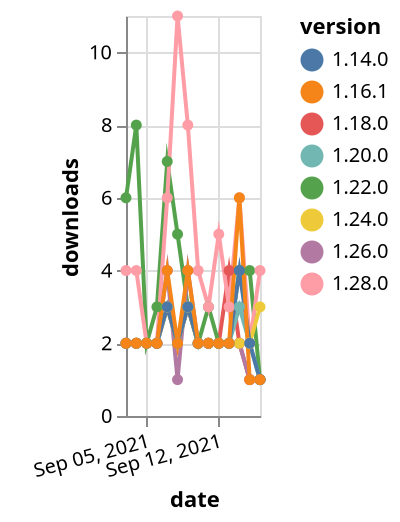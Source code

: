 {"$schema": "https://vega.github.io/schema/vega-lite/v5.json", "description": "A simple bar chart with embedded data.", "data": {"values": [{"date": "2021-09-03", "total": 2716, "delta": 2, "version": "1.18.0"}, {"date": "2021-09-04", "total": 2718, "delta": 2, "version": "1.18.0"}, {"date": "2021-09-05", "total": 2720, "delta": 2, "version": "1.18.0"}, {"date": "2021-09-06", "total": 2722, "delta": 2, "version": "1.18.0"}, {"date": "2021-09-07", "total": 2725, "delta": 3, "version": "1.18.0"}, {"date": "2021-09-08", "total": 2727, "delta": 2, "version": "1.18.0"}, {"date": "2021-09-09", "total": 2730, "delta": 3, "version": "1.18.0"}, {"date": "2021-09-10", "total": 2732, "delta": 2, "version": "1.18.0"}, {"date": "2021-09-11", "total": 2734, "delta": 2, "version": "1.18.0"}, {"date": "2021-09-12", "total": 2736, "delta": 2, "version": "1.18.0"}, {"date": "2021-09-13", "total": 2740, "delta": 4, "version": "1.18.0"}, {"date": "2021-09-14", "total": 2742, "delta": 2, "version": "1.18.0"}, {"date": "2021-09-15", "total": 2743, "delta": 1, "version": "1.18.0"}, {"date": "2021-09-16", "total": 2744, "delta": 1, "version": "1.18.0"}, {"date": "2021-09-03", "total": 3157, "delta": 6, "version": "1.22.0"}, {"date": "2021-09-04", "total": 3165, "delta": 8, "version": "1.22.0"}, {"date": "2021-09-05", "total": 3167, "delta": 2, "version": "1.22.0"}, {"date": "2021-09-06", "total": 3170, "delta": 3, "version": "1.22.0"}, {"date": "2021-09-07", "total": 3177, "delta": 7, "version": "1.22.0"}, {"date": "2021-09-08", "total": 3182, "delta": 5, "version": "1.22.0"}, {"date": "2021-09-09", "total": 3185, "delta": 3, "version": "1.22.0"}, {"date": "2021-09-10", "total": 3187, "delta": 2, "version": "1.22.0"}, {"date": "2021-09-11", "total": 3190, "delta": 3, "version": "1.22.0"}, {"date": "2021-09-12", "total": 3192, "delta": 2, "version": "1.22.0"}, {"date": "2021-09-13", "total": 3194, "delta": 2, "version": "1.22.0"}, {"date": "2021-09-14", "total": 3198, "delta": 4, "version": "1.22.0"}, {"date": "2021-09-15", "total": 3202, "delta": 4, "version": "1.22.0"}, {"date": "2021-09-16", "total": 3203, "delta": 1, "version": "1.22.0"}, {"date": "2021-09-03", "total": 383, "delta": 4, "version": "1.28.0"}, {"date": "2021-09-04", "total": 387, "delta": 4, "version": "1.28.0"}, {"date": "2021-09-05", "total": 389, "delta": 2, "version": "1.28.0"}, {"date": "2021-09-06", "total": 391, "delta": 2, "version": "1.28.0"}, {"date": "2021-09-07", "total": 397, "delta": 6, "version": "1.28.0"}, {"date": "2021-09-08", "total": 408, "delta": 11, "version": "1.28.0"}, {"date": "2021-09-09", "total": 416, "delta": 8, "version": "1.28.0"}, {"date": "2021-09-10", "total": 420, "delta": 4, "version": "1.28.0"}, {"date": "2021-09-11", "total": 423, "delta": 3, "version": "1.28.0"}, {"date": "2021-09-12", "total": 428, "delta": 5, "version": "1.28.0"}, {"date": "2021-09-13", "total": 431, "delta": 3, "version": "1.28.0"}, {"date": "2021-09-14", "total": 437, "delta": 6, "version": "1.28.0"}, {"date": "2021-09-15", "total": 439, "delta": 2, "version": "1.28.0"}, {"date": "2021-09-16", "total": 443, "delta": 4, "version": "1.28.0"}, {"date": "2021-09-03", "total": 1262, "delta": 2, "version": "1.26.0"}, {"date": "2021-09-04", "total": 1264, "delta": 2, "version": "1.26.0"}, {"date": "2021-09-05", "total": 1266, "delta": 2, "version": "1.26.0"}, {"date": "2021-09-06", "total": 1268, "delta": 2, "version": "1.26.0"}, {"date": "2021-09-07", "total": 1272, "delta": 4, "version": "1.26.0"}, {"date": "2021-09-08", "total": 1273, "delta": 1, "version": "1.26.0"}, {"date": "2021-09-09", "total": 1277, "delta": 4, "version": "1.26.0"}, {"date": "2021-09-10", "total": 1279, "delta": 2, "version": "1.26.0"}, {"date": "2021-09-11", "total": 1281, "delta": 2, "version": "1.26.0"}, {"date": "2021-09-12", "total": 1283, "delta": 2, "version": "1.26.0"}, {"date": "2021-09-13", "total": 1285, "delta": 2, "version": "1.26.0"}, {"date": "2021-09-14", "total": 1287, "delta": 2, "version": "1.26.0"}, {"date": "2021-09-15", "total": 1288, "delta": 1, "version": "1.26.0"}, {"date": "2021-09-16", "total": 1289, "delta": 1, "version": "1.26.0"}, {"date": "2021-09-03", "total": 1817, "delta": 2, "version": "1.20.0"}, {"date": "2021-09-04", "total": 1819, "delta": 2, "version": "1.20.0"}, {"date": "2021-09-05", "total": 1821, "delta": 2, "version": "1.20.0"}, {"date": "2021-09-06", "total": 1823, "delta": 2, "version": "1.20.0"}, {"date": "2021-09-07", "total": 1826, "delta": 3, "version": "1.20.0"}, {"date": "2021-09-08", "total": 1828, "delta": 2, "version": "1.20.0"}, {"date": "2021-09-09", "total": 1831, "delta": 3, "version": "1.20.0"}, {"date": "2021-09-10", "total": 1833, "delta": 2, "version": "1.20.0"}, {"date": "2021-09-11", "total": 1835, "delta": 2, "version": "1.20.0"}, {"date": "2021-09-12", "total": 1837, "delta": 2, "version": "1.20.0"}, {"date": "2021-09-13", "total": 1839, "delta": 2, "version": "1.20.0"}, {"date": "2021-09-14", "total": 1842, "delta": 3, "version": "1.20.0"}, {"date": "2021-09-15", "total": 1844, "delta": 2, "version": "1.20.0"}, {"date": "2021-09-16", "total": 1845, "delta": 1, "version": "1.20.0"}, {"date": "2021-09-03", "total": 1125, "delta": 2, "version": "1.24.0"}, {"date": "2021-09-04", "total": 1127, "delta": 2, "version": "1.24.0"}, {"date": "2021-09-05", "total": 1129, "delta": 2, "version": "1.24.0"}, {"date": "2021-09-06", "total": 1131, "delta": 2, "version": "1.24.0"}, {"date": "2021-09-07", "total": 1134, "delta": 3, "version": "1.24.0"}, {"date": "2021-09-08", "total": 1136, "delta": 2, "version": "1.24.0"}, {"date": "2021-09-09", "total": 1139, "delta": 3, "version": "1.24.0"}, {"date": "2021-09-10", "total": 1141, "delta": 2, "version": "1.24.0"}, {"date": "2021-09-11", "total": 1143, "delta": 2, "version": "1.24.0"}, {"date": "2021-09-12", "total": 1145, "delta": 2, "version": "1.24.0"}, {"date": "2021-09-13", "total": 1147, "delta": 2, "version": "1.24.0"}, {"date": "2021-09-14", "total": 1149, "delta": 2, "version": "1.24.0"}, {"date": "2021-09-15", "total": 1151, "delta": 2, "version": "1.24.0"}, {"date": "2021-09-16", "total": 1154, "delta": 3, "version": "1.24.0"}, {"date": "2021-09-03", "total": 2731, "delta": 2, "version": "1.14.0"}, {"date": "2021-09-04", "total": 2733, "delta": 2, "version": "1.14.0"}, {"date": "2021-09-05", "total": 2735, "delta": 2, "version": "1.14.0"}, {"date": "2021-09-06", "total": 2737, "delta": 2, "version": "1.14.0"}, {"date": "2021-09-07", "total": 2740, "delta": 3, "version": "1.14.0"}, {"date": "2021-09-08", "total": 2742, "delta": 2, "version": "1.14.0"}, {"date": "2021-09-09", "total": 2745, "delta": 3, "version": "1.14.0"}, {"date": "2021-09-10", "total": 2747, "delta": 2, "version": "1.14.0"}, {"date": "2021-09-11", "total": 2749, "delta": 2, "version": "1.14.0"}, {"date": "2021-09-12", "total": 2751, "delta": 2, "version": "1.14.0"}, {"date": "2021-09-13", "total": 2753, "delta": 2, "version": "1.14.0"}, {"date": "2021-09-14", "total": 2757, "delta": 4, "version": "1.14.0"}, {"date": "2021-09-15", "total": 2759, "delta": 2, "version": "1.14.0"}, {"date": "2021-09-16", "total": 2760, "delta": 1, "version": "1.14.0"}, {"date": "2021-09-03", "total": 2767, "delta": 2, "version": "1.16.1"}, {"date": "2021-09-04", "total": 2769, "delta": 2, "version": "1.16.1"}, {"date": "2021-09-05", "total": 2771, "delta": 2, "version": "1.16.1"}, {"date": "2021-09-06", "total": 2773, "delta": 2, "version": "1.16.1"}, {"date": "2021-09-07", "total": 2777, "delta": 4, "version": "1.16.1"}, {"date": "2021-09-08", "total": 2779, "delta": 2, "version": "1.16.1"}, {"date": "2021-09-09", "total": 2783, "delta": 4, "version": "1.16.1"}, {"date": "2021-09-10", "total": 2785, "delta": 2, "version": "1.16.1"}, {"date": "2021-09-11", "total": 2787, "delta": 2, "version": "1.16.1"}, {"date": "2021-09-12", "total": 2789, "delta": 2, "version": "1.16.1"}, {"date": "2021-09-13", "total": 2791, "delta": 2, "version": "1.16.1"}, {"date": "2021-09-14", "total": 2797, "delta": 6, "version": "1.16.1"}, {"date": "2021-09-15", "total": 2798, "delta": 1, "version": "1.16.1"}, {"date": "2021-09-16", "total": 2799, "delta": 1, "version": "1.16.1"}]}, "width": "container", "mark": {"type": "line", "point": {"filled": true}}, "encoding": {"x": {"field": "date", "type": "temporal", "timeUnit": "yearmonthdate", "title": "date", "axis": {"labelAngle": -15}}, "y": {"field": "delta", "type": "quantitative", "title": "downloads"}, "color": {"field": "version", "type": "nominal"}, "tooltip": {"field": "delta"}}}